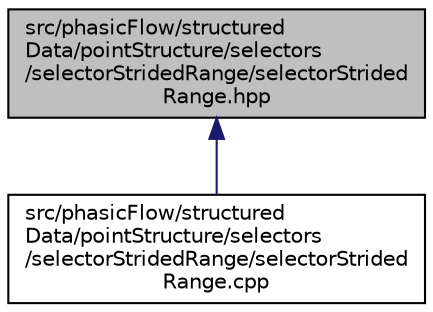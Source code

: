 digraph "src/phasicFlow/structuredData/pointStructure/selectors/selectorStridedRange/selectorStridedRange.hpp"
{
 // LATEX_PDF_SIZE
  edge [fontname="Helvetica",fontsize="10",labelfontname="Helvetica",labelfontsize="10"];
  node [fontname="Helvetica",fontsize="10",shape=record];
  Node1 [label="src/phasicFlow/structured\lData/pointStructure/selectors\l/selectorStridedRange/selectorStrided\lRange.hpp",height=0.2,width=0.4,color="black", fillcolor="grey75", style="filled", fontcolor="black",tooltip=" "];
  Node1 -> Node2 [dir="back",color="midnightblue",fontsize="10",style="solid",fontname="Helvetica"];
  Node2 [label="src/phasicFlow/structured\lData/pointStructure/selectors\l/selectorStridedRange/selectorStrided\lRange.cpp",height=0.2,width=0.4,color="black", fillcolor="white", style="filled",URL="$selectorStridedRange_8cpp.html",tooltip=" "];
}
